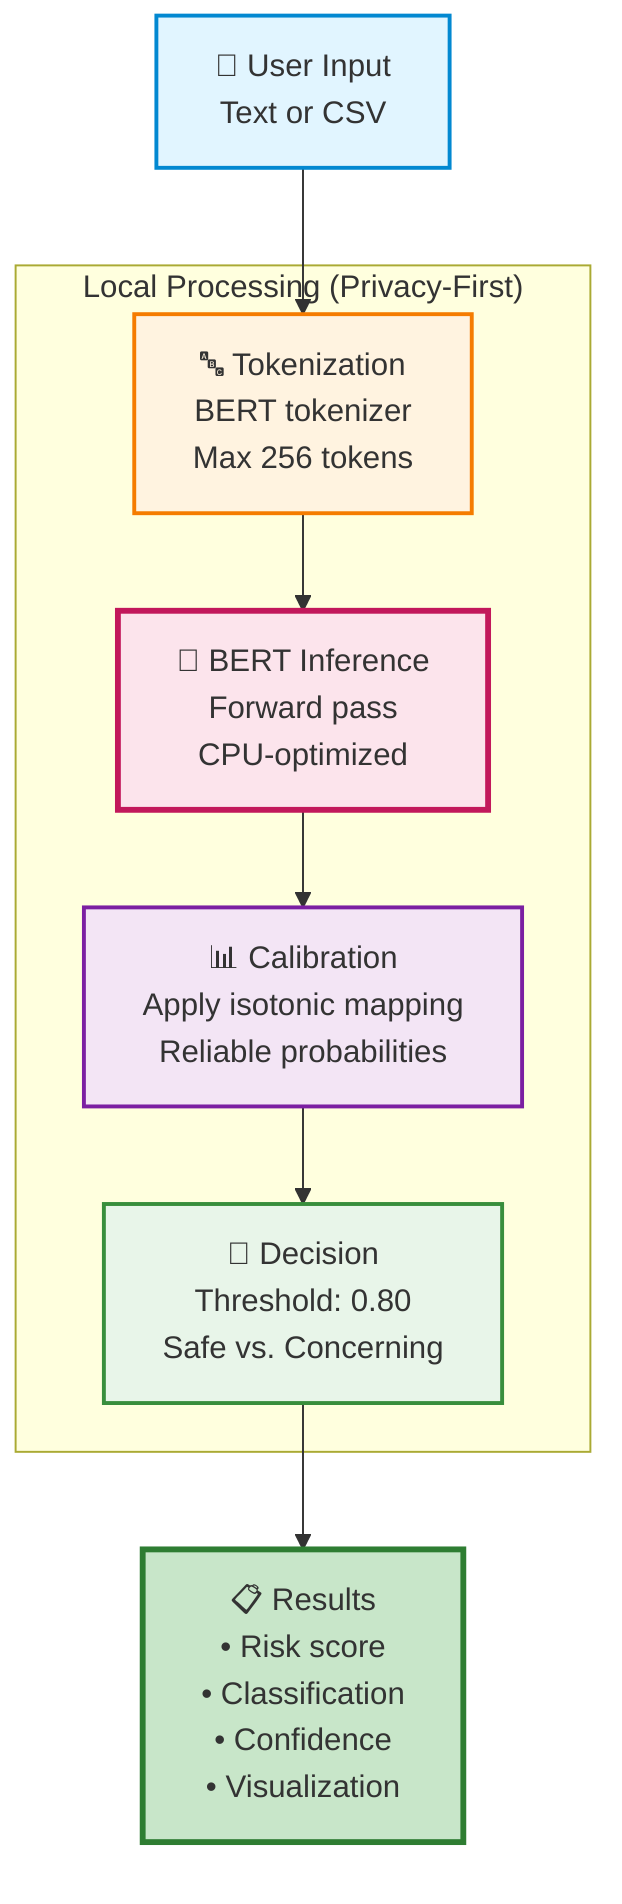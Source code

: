 flowchart TD
    USER["👤 User Input<br/>Text or CSV"]
    
    subgraph "Local Processing (Privacy-First)"
        TOKENIZE["🔤 Tokenization<br/>BERT tokenizer<br/>Max 256 tokens"]
        INFERENCE["🧠 BERT Inference<br/>Forward pass<br/>CPU-optimized"]
        CALIBRATE["📊 Calibration<br/>Apply isotonic mapping<br/>Reliable probabilities"]
        THRESHOLD["🎯 Decision<br/>Threshold: 0.80<br/>Safe vs. Concerning"]
    end
    
    OUTPUT["📋 Results<br/>• Risk score<br/>• Classification<br/>• Confidence<br/>• Visualization"]
    
    USER --> TOKENIZE --> INFERENCE --> CALIBRATE --> THRESHOLD --> OUTPUT
    
    style USER fill:#e1f5ff,stroke:#0288d1,stroke-width:2px
    style TOKENIZE fill:#fff3e0,stroke:#f57c00,stroke-width:2px
    style INFERENCE fill:#fce4ec,stroke:#c2185b,stroke-width:3px
    style CALIBRATE fill:#f3e5f5,stroke:#7b1fa2,stroke-width:2px
    style THRESHOLD fill:#e8f5e9,stroke:#388e3c,stroke-width:2px
    style OUTPUT fill:#c8e6c9,stroke:#2e7d32,stroke-width:3px